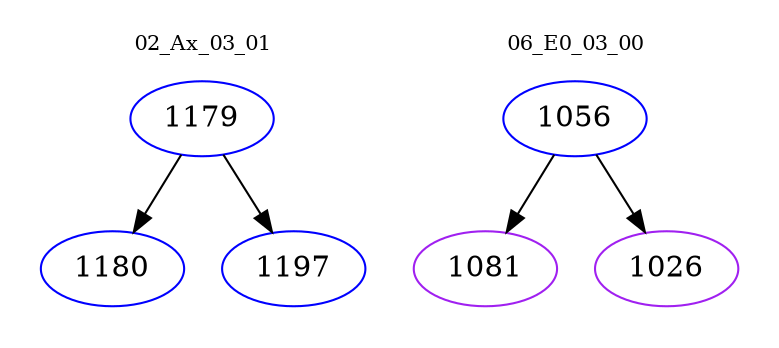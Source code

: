 digraph{
subgraph cluster_0 {
color = white
label = "02_Ax_03_01";
fontsize=10;
T0_1179 [label="1179", color="blue"]
T0_1179 -> T0_1180 [color="black"]
T0_1180 [label="1180", color="blue"]
T0_1179 -> T0_1197 [color="black"]
T0_1197 [label="1197", color="blue"]
}
subgraph cluster_1 {
color = white
label = "06_E0_03_00";
fontsize=10;
T1_1056 [label="1056", color="blue"]
T1_1056 -> T1_1081 [color="black"]
T1_1081 [label="1081", color="purple"]
T1_1056 -> T1_1026 [color="black"]
T1_1026 [label="1026", color="purple"]
}
}
